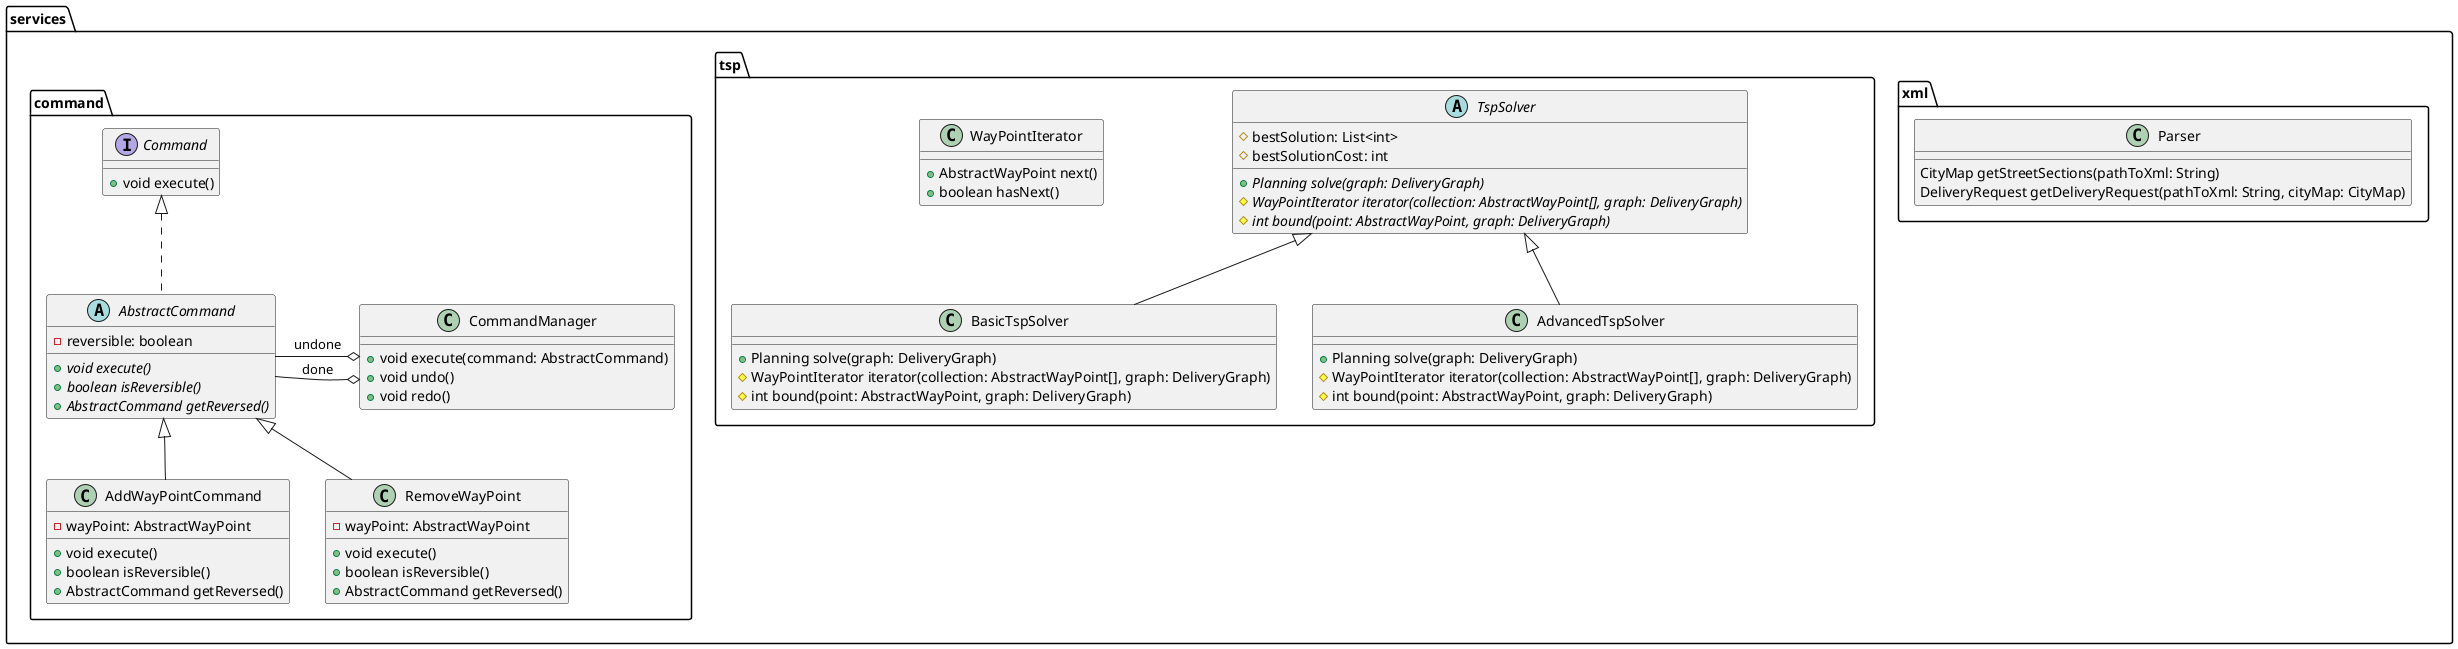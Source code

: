 @startuml

package services {
    package xml {
        class Parser {
            CityMap getStreetSections(pathToXml: String)
            DeliveryRequest getDeliveryRequest(pathToXml: String, cityMap: CityMap)
        }
    }

    package tsp {
        abstract class TspSolver {
            #bestSolution: List<int>
            #bestSolutionCost: int
            +{abstract} Planning solve(graph: DeliveryGraph)
            #{abstract} WayPointIterator iterator(collection: AbstractWayPoint[], graph: DeliveryGraph)
            #{abstract} int bound(point: AbstractWayPoint, graph: DeliveryGraph)
        }

        class BasicTspSolver {
            +Planning solve(graph: DeliveryGraph)
            #WayPointIterator iterator(collection: AbstractWayPoint[], graph: DeliveryGraph)
            #int bound(point: AbstractWayPoint, graph: DeliveryGraph)
        }

        class AdvancedTspSolver {
            +Planning solve(graph: DeliveryGraph)
            #WayPointIterator iterator(collection: AbstractWayPoint[], graph: DeliveryGraph)
            #int bound(point: AbstractWayPoint, graph: DeliveryGraph)
        }

        class WayPointIterator {
            +AbstractWayPoint next()
            +boolean hasNext()
        }

        TspSolver <|-- BasicTspSolver
        TspSolver <|-- AdvancedTspSolver
    }

    package command {
        class CommandManager {
            +void execute(command: AbstractCommand)
            +void undo()
            +void redo()
        }

        interface Command {
            +void execute()
        }

        abstract class AbstractCommand implements Command {
            -reversible: boolean
            +{abstract} void execute()
            +{abstract} boolean isReversible()
            +{abstract} AbstractCommand getReversed()
        }

        class AddWayPointCommand extends AbstractCommand {
            -wayPoint: AbstractWayPoint
            +void execute()
            +boolean isReversible()
            +AbstractCommand getReversed()
        }

        class RemoveWayPoint extends AbstractCommand {
            -wayPoint: AbstractWayPoint
            +void execute()
            +boolean isReversible()
            +AbstractCommand getReversed()
        }

        CommandManager o-left- AbstractCommand: done
        CommandManager o-left- AbstractCommand: undone


    }
}



@enduml
